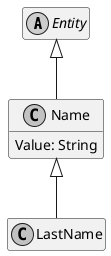 ﻿@startuml
skinparam monochrome true
hide empty members

abstract class Entity {
}

Entity <|-- Name

class Name {
    Value: String
}

Name <|-- LastName

class LastName {
}

@enduml
